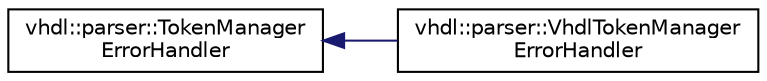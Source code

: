 digraph "类继承关系图"
{
 // INTERACTIVE_SVG=YES
 // LATEX_PDF_SIZE
  edge [fontname="Helvetica",fontsize="10",labelfontname="Helvetica",labelfontsize="10"];
  node [fontname="Helvetica",fontsize="10",shape=record];
  rankdir="LR";
  Node0 [label="vhdl::parser::TokenManager\lErrorHandler",height=0.2,width=0.4,color="black", fillcolor="white", style="filled",URL="$d9/d04/classvhdl_1_1parser_1_1_token_manager_error_handler.html",tooltip=" "];
  Node0 -> Node1 [dir="back",color="midnightblue",fontsize="10",style="solid",fontname="Helvetica"];
  Node1 [label="vhdl::parser::VhdlTokenManager\lErrorHandler",height=0.2,width=0.4,color="black", fillcolor="white", style="filled",URL="$d9/d3e/classvhdl_1_1parser_1_1_vhdl_token_manager_error_handler.html",tooltip=" "];
}
